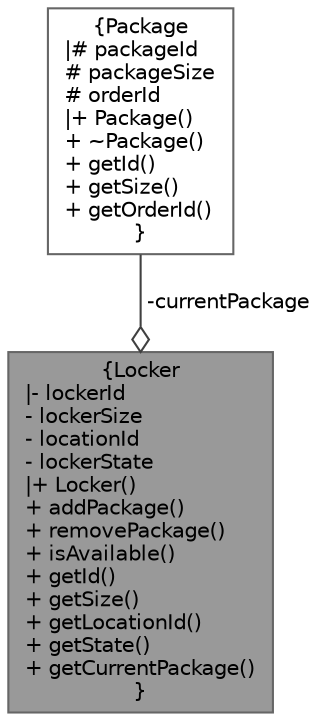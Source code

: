 digraph "Locker"
{
 // INTERACTIVE_SVG=YES
 // LATEX_PDF_SIZE
  bgcolor="transparent";
  edge [fontname=Helvetica,fontsize=10,labelfontname=Helvetica,labelfontsize=10];
  node [fontname=Helvetica,fontsize=10,shape=box,height=0.2,width=0.4];
  Node1 [label="{Locker\n|- lockerId\l- lockerSize\l- locationId\l- lockerState\l|+ Locker()\l+ addPackage()\l+ removePackage()\l+ isAvailable()\l+ getId()\l+ getSize()\l+ getLocationId()\l+ getState()\l+ getCurrentPackage()\l}",height=0.2,width=0.4,color="gray40", fillcolor="grey60", style="filled", fontcolor="black",tooltip=" "];
  Node2 -> Node1 [color="grey25",style="solid",label=" -currentPackage" ,arrowhead="odiamond"];
  Node2 [label="{Package\n|# packageId\l# packageSize\l# orderId\l|+ Package()\l+ ~Package()\l+ getId()\l+ getSize()\l+ getOrderId()\l}",height=0.2,width=0.4,color="gray40", fillcolor="white", style="filled",URL="$classPackage.html",tooltip=" "];
}
